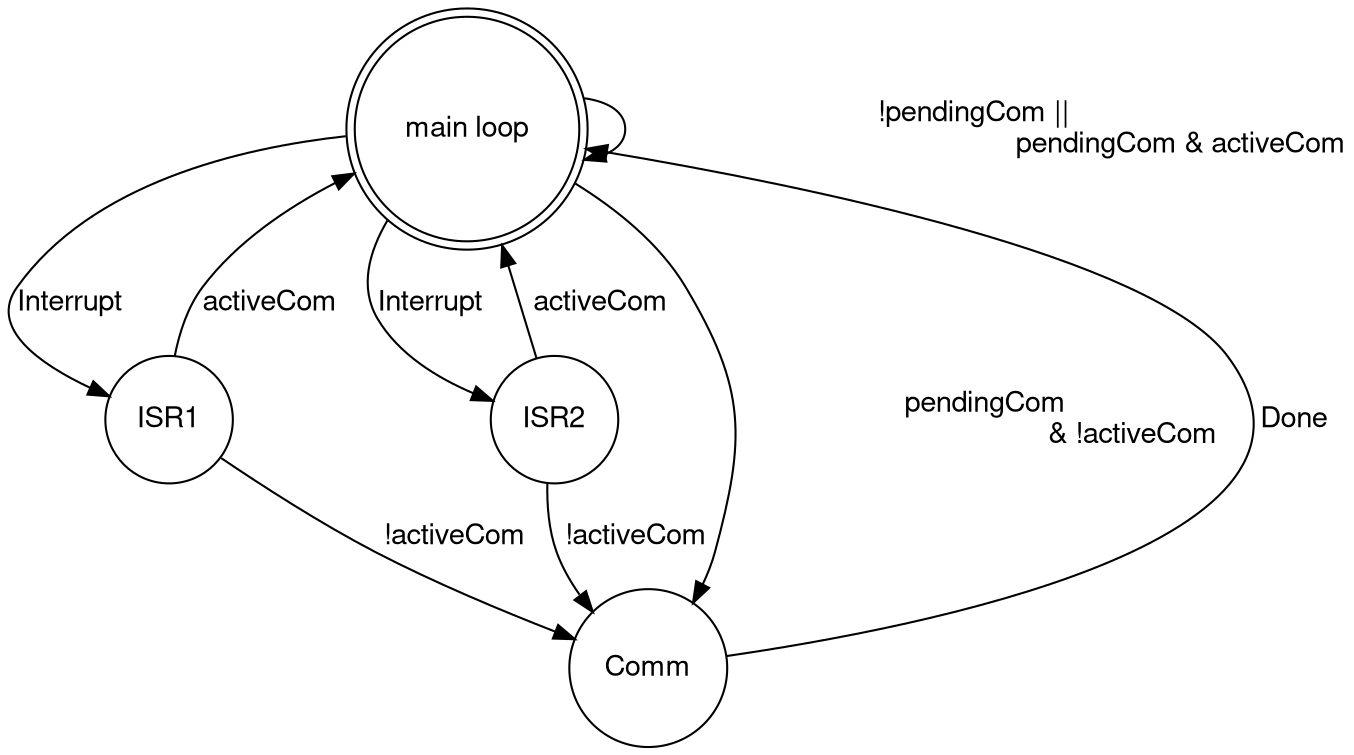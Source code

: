 /*
  * Rafael Ramírez Salas
  * Ingeniería de Computadores, Universidad de Málaga
  * Trabajo de Fin de Grado 2024: Fail Tolerant DualNano
*/

digraph finite_state_machine {
	// rankdir=LR;
	rankdir=TB;  // De arriba hacia abajo
	fontname = "Helvetica, Arial, sans-serif"
	node [fontname = "Helvetica, Arial, sans-serif"]
	edge [fontname = "Helvetica, Arial, sans-serif"]
	node [shape = doublecircle]; 0;
	node [shape = circle];

	0  [label = " main loop "]
	1  [label = "ISR1"]
	2  [label = "ISR2"]
	3  [label = "Comm"]

	//Subgrafos para control de rangos
    {
        rank = same;  // Coloca a todos los nodos de este subgrafo en el mismo nivel
        1;  // ISR1
        2;  // ISR2
    }

    {
        rank = min; // Establece este nodo en el nivel más alto
        0;  // loop
    }

    {
        rank = max; // Establece este nodo en el nivel más bajo
        3;  // Comm.
    }

	0 -> 0   [label = "!pendingCom ||   
						  pendingCom & activeCom"];
	0 -> 1   [label = "Interrupt"];
	0 -> 2   [label = "Interrupt    "];
	0 -> 3   [label = "  pendingCom
					& !activeCom"];

	1 -> 0   [label = "activeCom   "];
	1 -> 3   [label = " !activeCom  "];


	2 -> 0   [label = " activeCom "];
	2 -> 3   [label = " !activeCom "];

	3 -> 0   [label = " Done "];
	
}